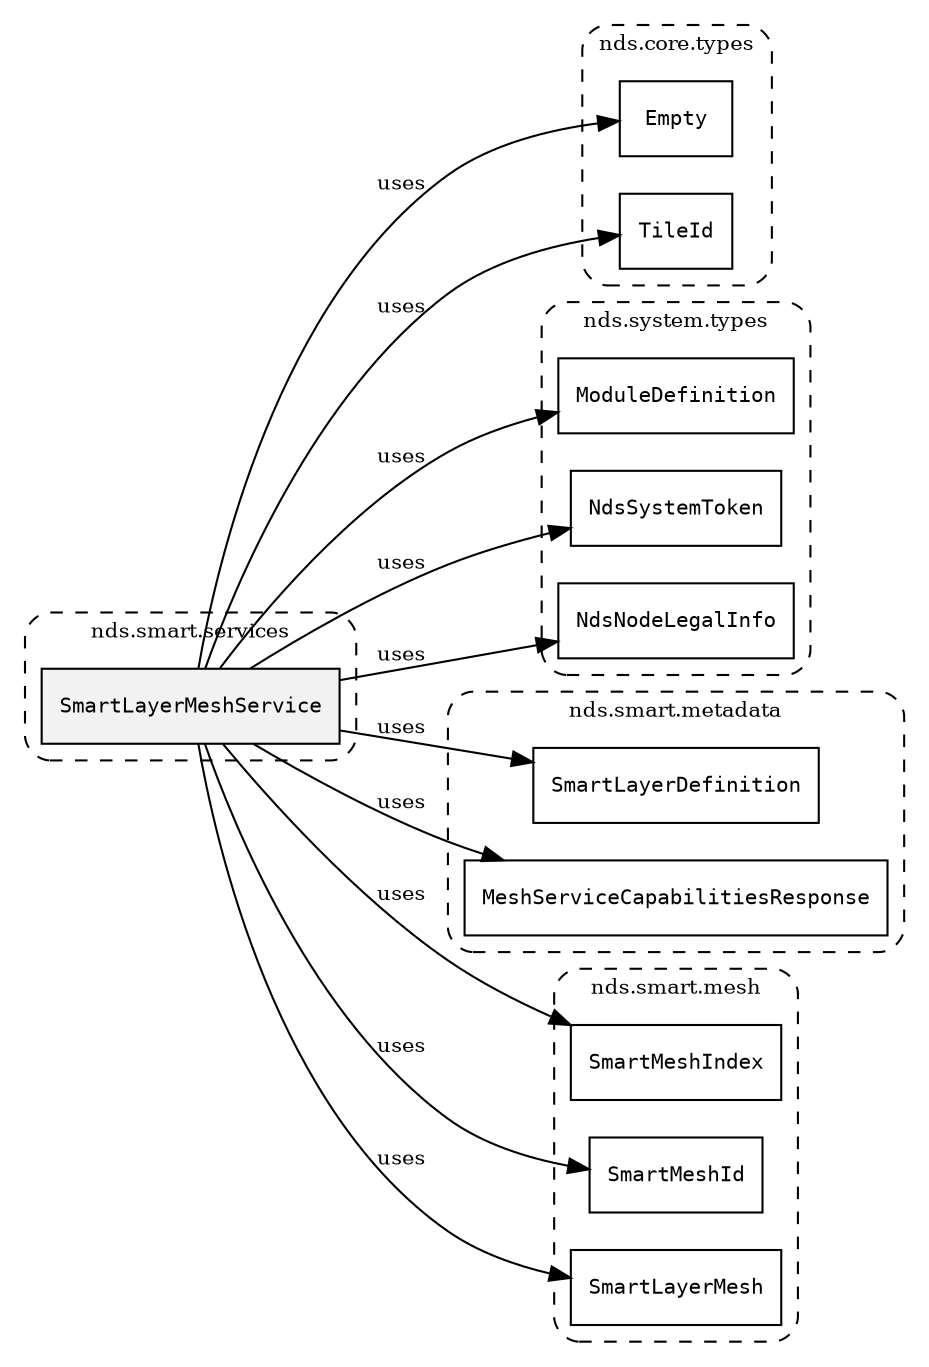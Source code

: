 /**
 * This dot file creates symbol collaboration diagram for SmartLayerMeshService.
 */
digraph ZSERIO
{
    node [shape=box, fontsize=10];
    rankdir="LR";
    fontsize=10;
    tooltip="SmartLayerMeshService collaboration diagram";

    subgraph "cluster_nds.smart.services"
    {
        style="dashed, rounded";
        label="nds.smart.services";
        tooltip="Package nds.smart.services";
        href="../../../content/packages/nds.smart.services.html#Package-nds-smart-services";
        target="_parent";

        "SmartLayerMeshService" [style="filled", fillcolor="#0000000D", target="_parent", label=<<font face="monospace"><table align="center" border="0" cellspacing="0" cellpadding="0"><tr><td href="../../../content/packages/nds.smart.services.html#Service-SmartLayerMeshService" title="Service defined in nds.smart.services">SmartLayerMeshService</td></tr></table></font>>];
    }

    subgraph "cluster_nds.core.types"
    {
        style="dashed, rounded";
        label="nds.core.types";
        tooltip="Package nds.core.types";
        href="../../../content/packages/nds.core.types.html#Package-nds-core-types";
        target="_parent";

        "Empty" [target="_parent", label=<<font face="monospace"><table align="center" border="0" cellspacing="0" cellpadding="0"><tr><td href="../../../content/packages/nds.core.types.html#Structure-Empty" title="Structure defined in nds.core.types">Empty</td></tr></table></font>>];
        "TileId" [target="_parent", label=<<font face="monospace"><table align="center" border="0" cellspacing="0" cellpadding="0"><tr><td href="../../../content/packages/nds.core.types.html#Structure-TileId" title="Structure defined in nds.core.types">TileId</td></tr></table></font>>];
    }

    subgraph "cluster_nds.system.types"
    {
        style="dashed, rounded";
        label="nds.system.types";
        tooltip="Package nds.system.types";
        href="../../../content/packages/nds.system.types.html#Package-nds-system-types";
        target="_parent";

        "ModuleDefinition" [target="_parent", label=<<font face="monospace"><table align="center" border="0" cellspacing="0" cellpadding="0"><tr><td href="../../../content/packages/nds.system.types.html#Structure-ModuleDefinition" title="Structure defined in nds.system.types">ModuleDefinition</td></tr></table></font>>];
        "NdsSystemToken" [target="_parent", label=<<font face="monospace"><table align="center" border="0" cellspacing="0" cellpadding="0"><tr><td href="../../../content/packages/nds.system.types.html#Structure-NdsSystemToken" title="Structure defined in nds.system.types">NdsSystemToken</td></tr></table></font>>];
        "NdsNodeLegalInfo" [target="_parent", label=<<font face="monospace"><table align="center" border="0" cellspacing="0" cellpadding="0"><tr><td href="../../../content/packages/nds.system.types.html#Structure-NdsNodeLegalInfo" title="Structure defined in nds.system.types">NdsNodeLegalInfo</td></tr></table></font>>];
    }

    subgraph "cluster_nds.smart.metadata"
    {
        style="dashed, rounded";
        label="nds.smart.metadata";
        tooltip="Package nds.smart.metadata";
        href="../../../content/packages/nds.smart.metadata.html#Package-nds-smart-metadata";
        target="_parent";

        "SmartLayerDefinition" [target="_parent", label=<<font face="monospace"><table align="center" border="0" cellspacing="0" cellpadding="0"><tr><td href="../../../content/packages/nds.smart.metadata.html#Structure-SmartLayerDefinition" title="Structure defined in nds.smart.metadata">SmartLayerDefinition</td></tr></table></font>>];
        "MeshServiceCapabilitiesResponse" [target="_parent", label=<<font face="monospace"><table align="center" border="0" cellspacing="0" cellpadding="0"><tr><td href="../../../content/packages/nds.smart.metadata.html#Structure-MeshServiceCapabilitiesResponse" title="Structure defined in nds.smart.metadata">MeshServiceCapabilitiesResponse</td></tr></table></font>>];
    }

    subgraph "cluster_nds.smart.mesh"
    {
        style="dashed, rounded";
        label="nds.smart.mesh";
        tooltip="Package nds.smart.mesh";
        href="../../../content/packages/nds.smart.mesh.html#Package-nds-smart-mesh";
        target="_parent";

        "SmartMeshIndex" [target="_parent", label=<<font face="monospace"><table align="center" border="0" cellspacing="0" cellpadding="0"><tr><td href="../../../content/packages/nds.smart.mesh.html#Structure-SmartMeshIndex" title="Structure defined in nds.smart.mesh">SmartMeshIndex</td></tr></table></font>>];
        "SmartMeshId" [target="_parent", label=<<font face="monospace"><table align="center" border="0" cellspacing="0" cellpadding="0"><tr><td href="../../../content/packages/nds.smart.mesh.html#Subtype-SmartMeshId" title="Subtype defined in nds.smart.mesh">SmartMeshId</td></tr></table></font>>];
        "SmartLayerMesh" [target="_parent", label=<<font face="monospace"><table align="center" border="0" cellspacing="0" cellpadding="0"><tr><td href="../../../content/packages/nds.smart.mesh.html#Structure-SmartLayerMesh" title="Structure defined in nds.smart.mesh">SmartLayerMesh</td></tr></table></font>>];
    }

    "SmartLayerMeshService" -> "Empty" [label="uses", fontsize=10];
    "SmartLayerMeshService" -> "ModuleDefinition" [label="uses", fontsize=10];
    "SmartLayerMeshService" -> "SmartLayerDefinition" [label="uses", fontsize=10];
    "SmartLayerMeshService" -> "NdsSystemToken" [label="uses", fontsize=10];
    "SmartLayerMeshService" -> "NdsNodeLegalInfo" [label="uses", fontsize=10];
    "SmartLayerMeshService" -> "MeshServiceCapabilitiesResponse" [label="uses", fontsize=10];
    "SmartLayerMeshService" -> "TileId" [label="uses", fontsize=10];
    "SmartLayerMeshService" -> "SmartMeshIndex" [label="uses", fontsize=10];
    "SmartLayerMeshService" -> "SmartMeshId" [label="uses", fontsize=10];
    "SmartLayerMeshService" -> "SmartLayerMesh" [label="uses", fontsize=10];
}
